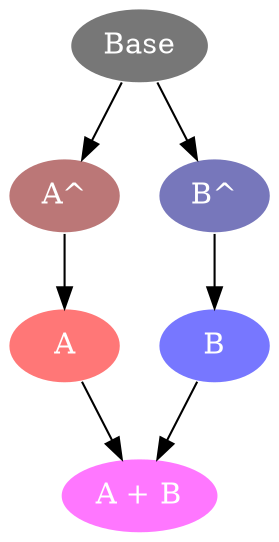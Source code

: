 digraph {
    bgcolor="invis"

    node [style="filled" fontcolor="white", color="white"]

    Base [fillcolor="#777777"]
    A1 [fillcolor="#BB7777" label="A^"]
    A [fillcolor="#FF7777"]
    B1 [fillcolor="#7777BB" label="B^"]
    B [fillcolor="#7777FF"]
    AB [fillcolor="#FF77FF" label="A + B"]

    Base -> A1
    A1 -> A
    Base -> B1
    B1 -> B
    A -> AB
    B -> AB
}
